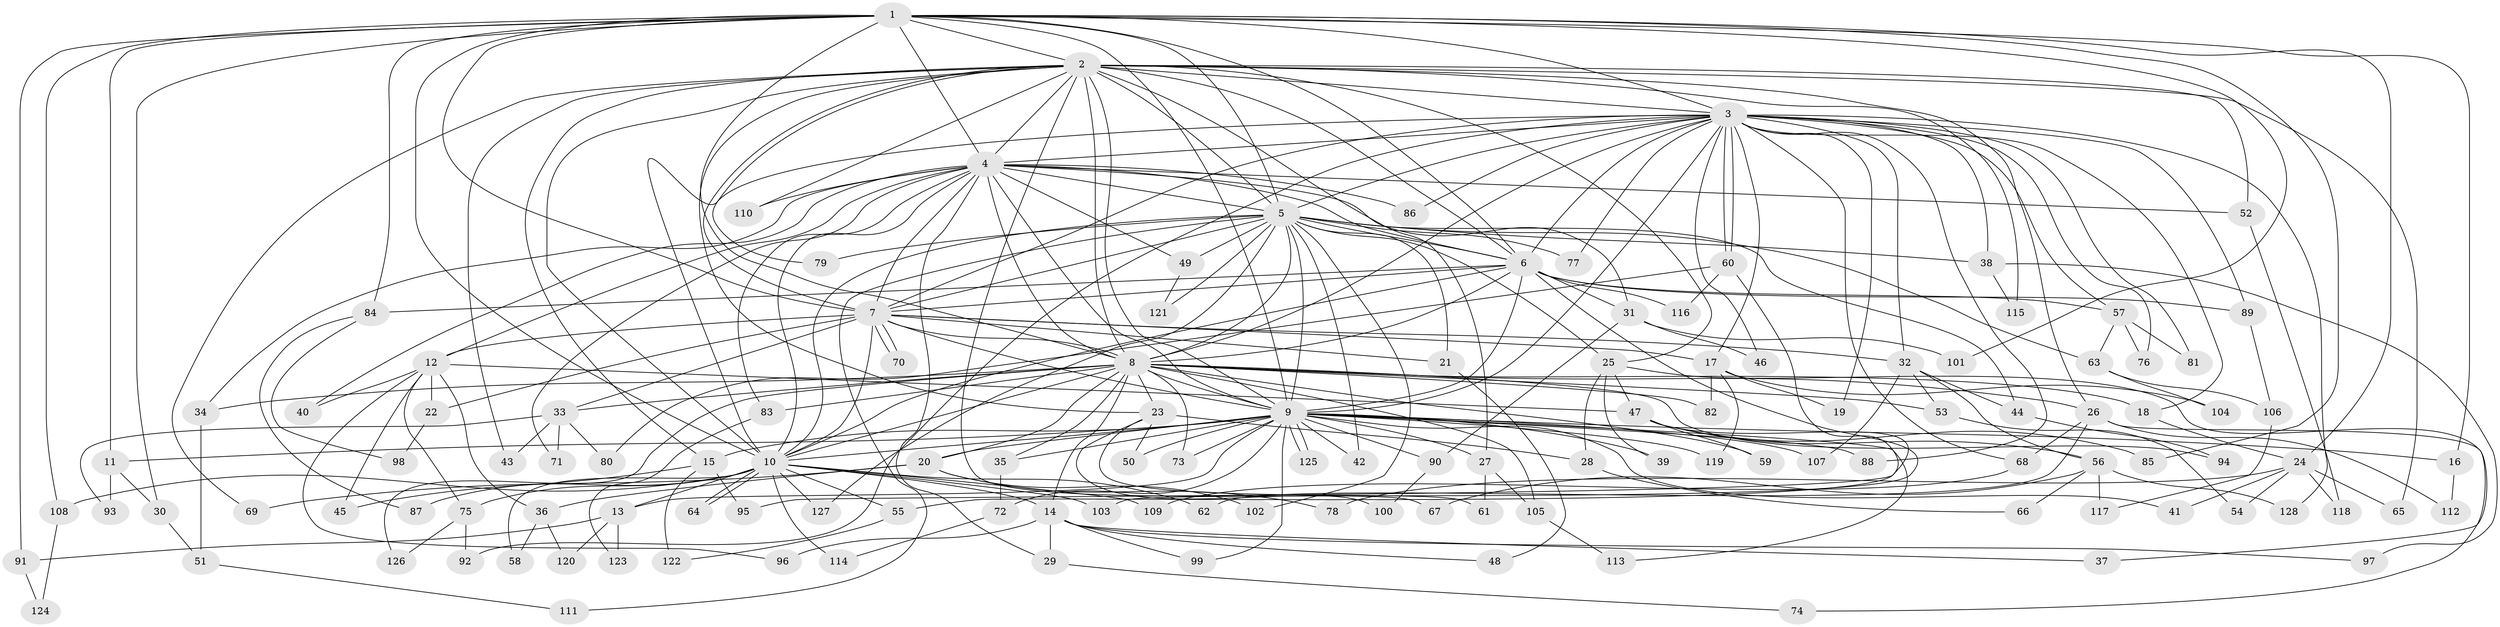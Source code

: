 // coarse degree distribution, {16: 0.01020408163265306, 24: 0.01020408163265306, 25: 0.01020408163265306, 18: 0.01020408163265306, 20: 0.02040816326530612, 23: 0.01020408163265306, 30: 0.01020408163265306, 22: 0.01020408163265306, 4: 0.061224489795918366, 9: 0.01020408163265306, 5: 0.04081632653061224, 8: 0.01020408163265306, 3: 0.1836734693877551, 6: 0.07142857142857142, 2: 0.4897959183673469, 7: 0.01020408163265306, 10: 0.01020408163265306, 1: 0.02040816326530612}
// Generated by graph-tools (version 1.1) at 2025/23/03/03/25 07:23:37]
// undirected, 128 vertices, 281 edges
graph export_dot {
graph [start="1"]
  node [color=gray90,style=filled];
  1;
  2;
  3;
  4;
  5;
  6;
  7;
  8;
  9;
  10;
  11;
  12;
  13;
  14;
  15;
  16;
  17;
  18;
  19;
  20;
  21;
  22;
  23;
  24;
  25;
  26;
  27;
  28;
  29;
  30;
  31;
  32;
  33;
  34;
  35;
  36;
  37;
  38;
  39;
  40;
  41;
  42;
  43;
  44;
  45;
  46;
  47;
  48;
  49;
  50;
  51;
  52;
  53;
  54;
  55;
  56;
  57;
  58;
  59;
  60;
  61;
  62;
  63;
  64;
  65;
  66;
  67;
  68;
  69;
  70;
  71;
  72;
  73;
  74;
  75;
  76;
  77;
  78;
  79;
  80;
  81;
  82;
  83;
  84;
  85;
  86;
  87;
  88;
  89;
  90;
  91;
  92;
  93;
  94;
  95;
  96;
  97;
  98;
  99;
  100;
  101;
  102;
  103;
  104;
  105;
  106;
  107;
  108;
  109;
  110;
  111;
  112;
  113;
  114;
  115;
  116;
  117;
  118;
  119;
  120;
  121;
  122;
  123;
  124;
  125;
  126;
  127;
  128;
  1 -- 2;
  1 -- 3;
  1 -- 4;
  1 -- 5;
  1 -- 6;
  1 -- 7;
  1 -- 8;
  1 -- 9;
  1 -- 10;
  1 -- 11;
  1 -- 16;
  1 -- 24;
  1 -- 30;
  1 -- 84;
  1 -- 85;
  1 -- 91;
  1 -- 101;
  1 -- 108;
  2 -- 3;
  2 -- 4;
  2 -- 5;
  2 -- 6;
  2 -- 7;
  2 -- 8;
  2 -- 9;
  2 -- 10;
  2 -- 15;
  2 -- 23;
  2 -- 25;
  2 -- 26;
  2 -- 27;
  2 -- 43;
  2 -- 52;
  2 -- 65;
  2 -- 67;
  2 -- 69;
  2 -- 79;
  2 -- 110;
  2 -- 115;
  3 -- 4;
  3 -- 5;
  3 -- 6;
  3 -- 7;
  3 -- 8;
  3 -- 9;
  3 -- 10;
  3 -- 17;
  3 -- 18;
  3 -- 19;
  3 -- 32;
  3 -- 38;
  3 -- 46;
  3 -- 57;
  3 -- 60;
  3 -- 60;
  3 -- 68;
  3 -- 76;
  3 -- 77;
  3 -- 81;
  3 -- 86;
  3 -- 88;
  3 -- 89;
  3 -- 92;
  3 -- 128;
  4 -- 5;
  4 -- 6;
  4 -- 7;
  4 -- 8;
  4 -- 9;
  4 -- 10;
  4 -- 12;
  4 -- 29;
  4 -- 31;
  4 -- 34;
  4 -- 40;
  4 -- 49;
  4 -- 52;
  4 -- 71;
  4 -- 83;
  4 -- 86;
  4 -- 110;
  5 -- 6;
  5 -- 7;
  5 -- 8;
  5 -- 9;
  5 -- 10;
  5 -- 21;
  5 -- 25;
  5 -- 38;
  5 -- 42;
  5 -- 44;
  5 -- 49;
  5 -- 63;
  5 -- 77;
  5 -- 79;
  5 -- 102;
  5 -- 111;
  5 -- 121;
  5 -- 127;
  6 -- 7;
  6 -- 8;
  6 -- 9;
  6 -- 10;
  6 -- 31;
  6 -- 57;
  6 -- 84;
  6 -- 89;
  6 -- 103;
  6 -- 116;
  7 -- 8;
  7 -- 9;
  7 -- 10;
  7 -- 12;
  7 -- 17;
  7 -- 21;
  7 -- 22;
  7 -- 32;
  7 -- 33;
  7 -- 70;
  7 -- 70;
  8 -- 9;
  8 -- 10;
  8 -- 14;
  8 -- 18;
  8 -- 20;
  8 -- 23;
  8 -- 26;
  8 -- 33;
  8 -- 34;
  8 -- 35;
  8 -- 53;
  8 -- 59;
  8 -- 73;
  8 -- 82;
  8 -- 83;
  8 -- 94;
  8 -- 105;
  8 -- 126;
  9 -- 10;
  9 -- 11;
  9 -- 13;
  9 -- 15;
  9 -- 16;
  9 -- 20;
  9 -- 27;
  9 -- 35;
  9 -- 39;
  9 -- 41;
  9 -- 42;
  9 -- 50;
  9 -- 72;
  9 -- 73;
  9 -- 88;
  9 -- 90;
  9 -- 99;
  9 -- 107;
  9 -- 113;
  9 -- 119;
  9 -- 125;
  9 -- 125;
  10 -- 13;
  10 -- 14;
  10 -- 55;
  10 -- 58;
  10 -- 62;
  10 -- 64;
  10 -- 64;
  10 -- 75;
  10 -- 87;
  10 -- 103;
  10 -- 108;
  10 -- 109;
  10 -- 114;
  10 -- 127;
  11 -- 30;
  11 -- 93;
  12 -- 22;
  12 -- 36;
  12 -- 40;
  12 -- 45;
  12 -- 47;
  12 -- 75;
  12 -- 96;
  13 -- 91;
  13 -- 120;
  13 -- 123;
  14 -- 29;
  14 -- 37;
  14 -- 48;
  14 -- 96;
  14 -- 97;
  14 -- 99;
  15 -- 45;
  15 -- 95;
  15 -- 122;
  16 -- 112;
  17 -- 19;
  17 -- 82;
  17 -- 104;
  17 -- 119;
  18 -- 24;
  20 -- 36;
  20 -- 69;
  20 -- 78;
  20 -- 102;
  21 -- 48;
  22 -- 98;
  23 -- 28;
  23 -- 50;
  23 -- 61;
  23 -- 100;
  24 -- 41;
  24 -- 54;
  24 -- 65;
  24 -- 78;
  24 -- 118;
  25 -- 28;
  25 -- 37;
  25 -- 39;
  25 -- 47;
  26 -- 62;
  26 -- 68;
  26 -- 74;
  26 -- 112;
  27 -- 61;
  27 -- 105;
  28 -- 66;
  29 -- 74;
  30 -- 51;
  31 -- 46;
  31 -- 90;
  31 -- 101;
  32 -- 44;
  32 -- 53;
  32 -- 56;
  32 -- 107;
  33 -- 43;
  33 -- 71;
  33 -- 80;
  33 -- 93;
  34 -- 51;
  35 -- 72;
  36 -- 58;
  36 -- 120;
  38 -- 97;
  38 -- 115;
  44 -- 94;
  47 -- 55;
  47 -- 56;
  47 -- 59;
  47 -- 85;
  49 -- 121;
  51 -- 111;
  52 -- 118;
  53 -- 54;
  55 -- 122;
  56 -- 66;
  56 -- 67;
  56 -- 117;
  56 -- 128;
  57 -- 63;
  57 -- 76;
  57 -- 81;
  60 -- 80;
  60 -- 95;
  60 -- 116;
  63 -- 104;
  63 -- 106;
  68 -- 109;
  72 -- 114;
  75 -- 92;
  75 -- 126;
  83 -- 123;
  84 -- 87;
  84 -- 98;
  89 -- 106;
  90 -- 100;
  91 -- 124;
  105 -- 113;
  106 -- 117;
  108 -- 124;
}
